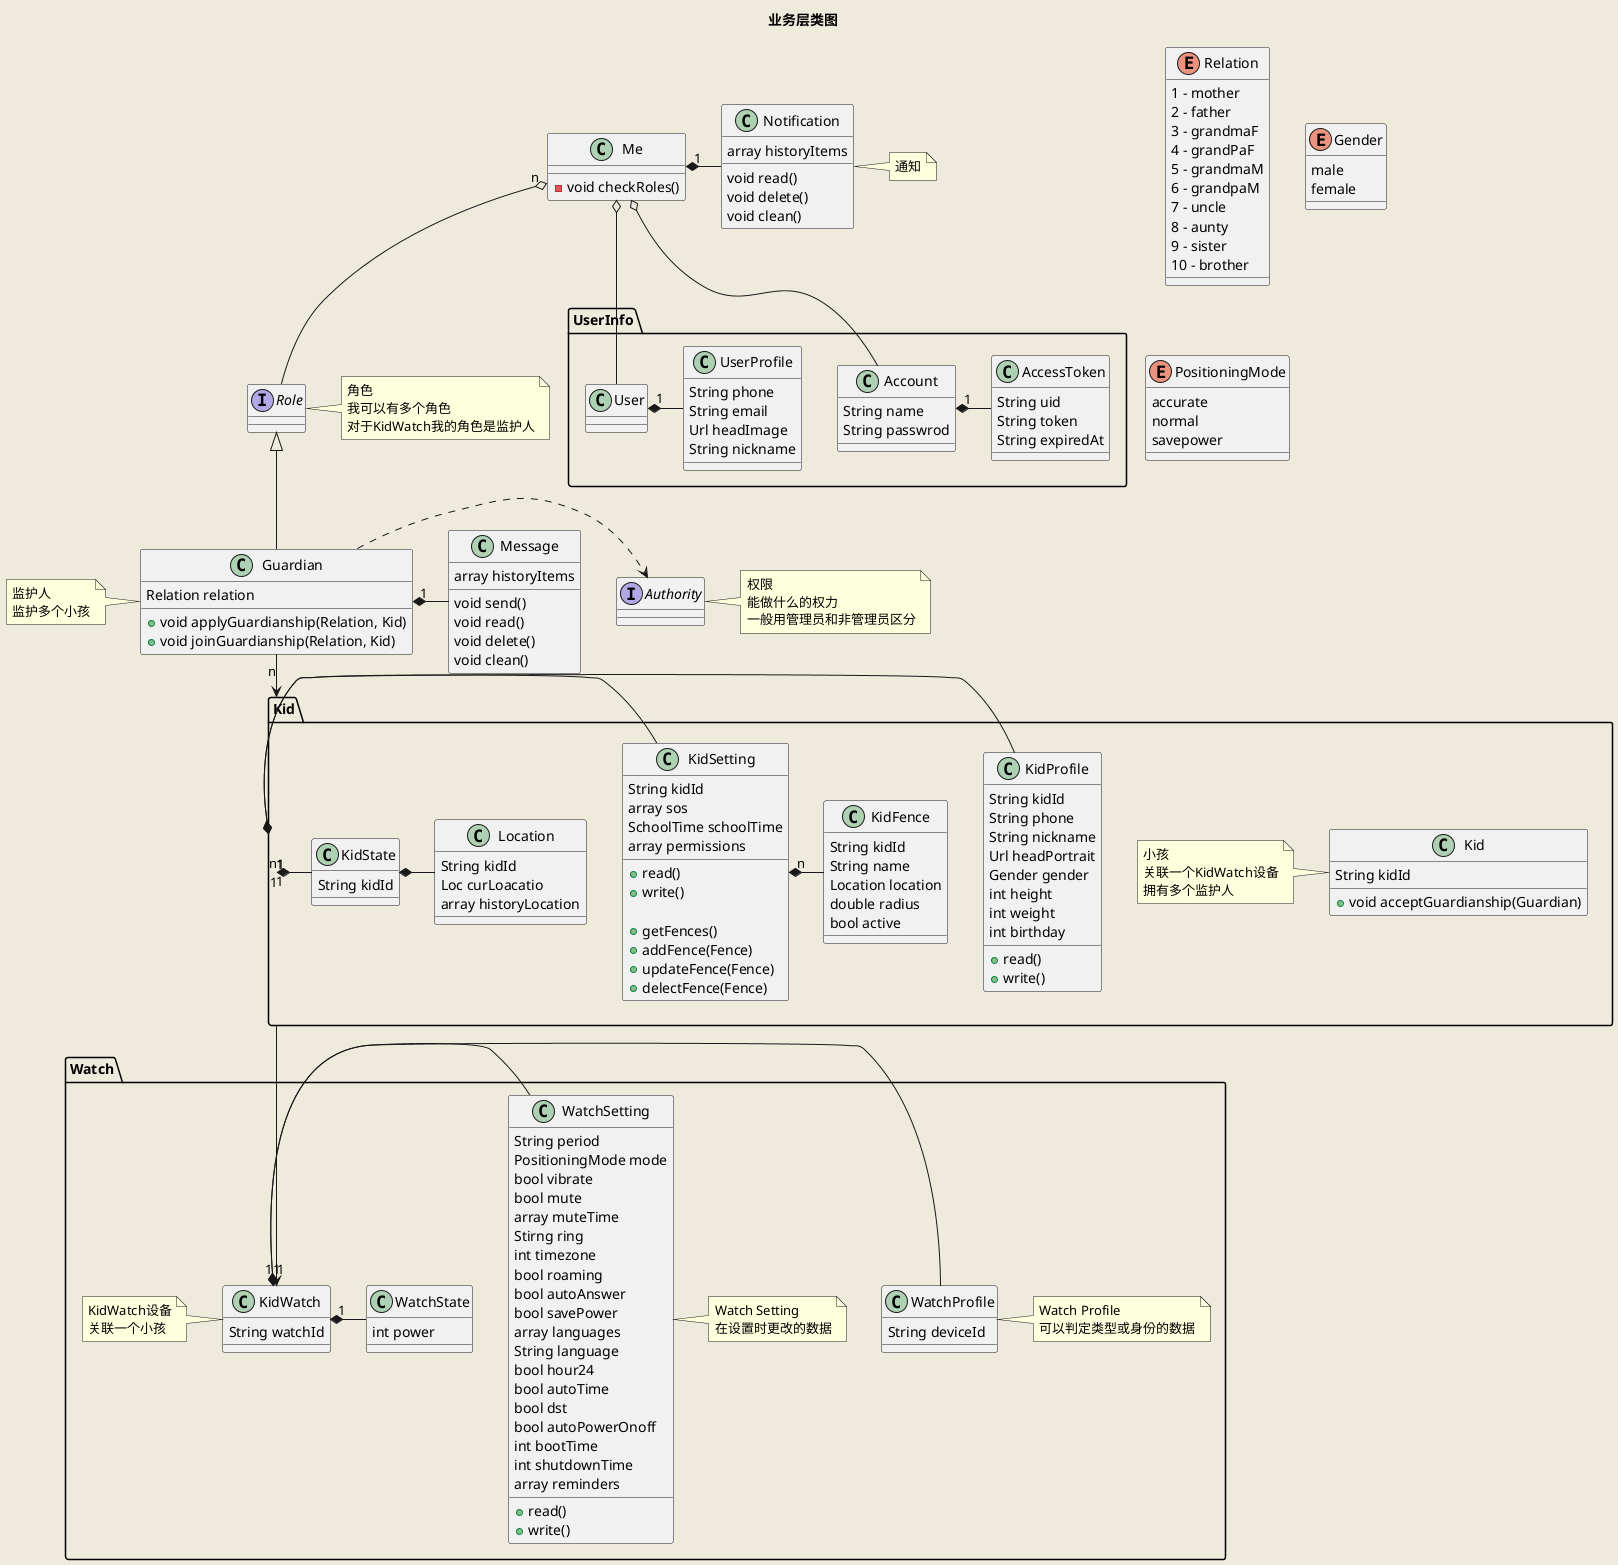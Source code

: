 @startuml

skinparam backgroundColor #EEEBDC
title 业务层类图

class Me {
    - void checkRoles()
}

package UserInfo {
Class Account {
    String name
    String passwrod
}

Class AccessToken {
    String uid
    String token
    String expiredAt
}

Class User {
}
Class UserProfile {
    String phone
    String email
    Url headImage
    String nickname

}
}

interface Role {
}
note right
角色
我可以有多个角色
对于KidWatch我的角色是监护人
end note

Class Guardian {
    Relation relation

    + void applyGuardianship(Relation, Kid)
    + void joinGuardianship(Relation, Kid)
}
note left
监护人
监护多个小孩
end note

package Kid {
Class Kid {
    String kidId
    + void acceptGuardianship(Guardian)
}
note left
小孩
关联一个KidWatch设备
拥有多个监护人
end note

Class KidProfile {
    String kidId
    String phone
    String nickname
    Url headPortrait
    Gender gender
    int height
    int weight
    int birthday

    + read()
    + write()
}

Class KidSetting {
    String kidId
    array sos
    SchoolTime schoolTime
    array permissions

    + read()
    + write()

    + getFences()
    + addFence(Fence)
    + updateFence(Fence)
    + delectFence(Fence)
}
Class KidFence {
    String kidId
    String name
    Location location
    double radius
    bool active
}

Class KidState {
    String kidId
}

Class Location {
    String kidId
    Loc curLoacatio
    array historyLocation
}

}

package Watch {

Class KidWatch {
    String watchId
}
note left
KidWatch设备
关联一个小孩
end note

Class WatchProfile {
    String deviceId
}
note right
Watch Profile
可以判定类型或身份的数据
end note

Class WatchState {
    int power
}

Class WatchSetting {
    String period
    PositioningMode mode
    bool vibrate
    bool mute
    array muteTime
    Stirng ring
    int timezone
    bool roaming
    bool autoAnswer
    bool savePower
    array languages
    String language
    bool hour24
    bool autoTime
    bool dst
    bool autoPowerOnoff
    int bootTime
    int shutdownTime
    array reminders

    + read()
    + write()
}
note right
Watch Setting
在设置时更改的数据
end note


}




Class Message {
    array historyItems
    void send()
    void read()
    void delete()
    void clean()
}

Class Notification {
    array historyItems
    void read()
    void delete()
    void clean()
}
note right
通知
end note

interface Authority {
}
note right
权限
能做什么的权力
一般用管理员和非管理员区分
end note

Role <|-- Guardian
Me "n" o-- Role
Me o-- User
Me o-- Account

Guardian "n"-->"n" Kid
Kid "1"-->"1" KidWatch

Account "1"*- AccessToken
User "1"*- UserProfile

Kid "1"*- KidProfile
Kid "1"*- KidSetting
Kid "1"*- KidState
KidState *- Location
KidSetting "n"*- KidFence

KidWatch "1"*- WatchProfile
KidWatch "1"*- WatchSetting
KidWatch "1"*- WatchState


Guardian "1"*- Message
Guardian .> Authority
Me "1"*- Notification


enum Relation {
1 - mother
2 - father
3 - grandmaF
4 - grandPaF
5 - grandmaM
6 - grandpaM
7 - uncle
8 - aunty
9 - sister
10 - brother
}

enum Gender {
male
female
}

enum PositioningMode {
accurate
normal
savepower
}

@enduml